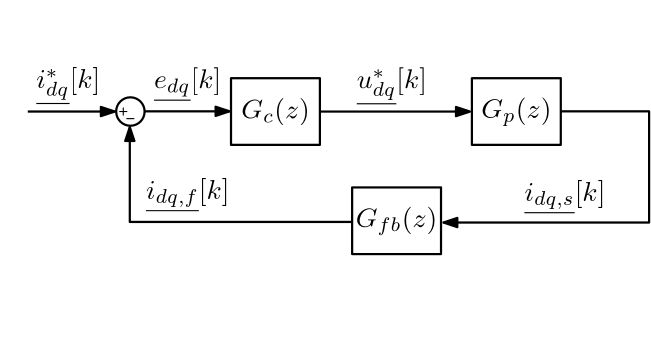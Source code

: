 <?xml version="1.0"?>
<!DOCTYPE ipe SYSTEM "ipe.dtd">
<ipe version="70215" creator="Ipe 7.2.15">
<info created="D:20200501134231" modified="D:20210110163351"/>
<ipestyle name="basic">
<symbol name="arrow/arc(spx)">
<path stroke="sym-stroke" fill="sym-stroke" pen="sym-pen">
0 0 m
-1 0.333 l
-1 -0.333 l
0 0 l
0 0 l
0 0 l
0 0 l
0 0 l
0 0 l
0 0 l
0 0 l
0 0 l
0 0 l
0 0 l
0 0 l
0 0 l
0 0 l
0 0 l
0 0 l
0 0 l
0 0 l
0 0 l
0 0 l
0 0 l
0 0 l
0 0 l
0 0 l
0 0 l
0 0 l
h
</path>
</symbol>
<symbol name="arrow/farc(spx)">
<path stroke="sym-stroke" fill="white" pen="sym-pen">
0 0 m
-1 0.333 l
-1 -0.333 l
0 0 l
0 0 l
0 0 l
0 0 l
0 0 l
0 0 l
0 0 l
0 0 l
0 0 l
0 0 l
0 0 l
0 0 l
0 0 l
0 0 l
0 0 l
0 0 l
0 0 l
0 0 l
0 0 l
0 0 l
0 0 l
0 0 l
0 0 l
0 0 l
0 0 l
0 0 l
h
</path>
</symbol>
<symbol name="arrow/ptarc(spx)">
<path stroke="sym-stroke" fill="sym-stroke" pen="sym-pen">
0 0 m
-1 0.333 l
-0.8 0 l
-1 -0.333 l
0 0 l
0 0 l
0 0 l
0 0 l
0 0 l
0 0 l
0 0 l
0 0 l
0 0 l
0 0 l
0 0 l
0 0 l
0 0 l
0 0 l
0 0 l
0 0 l
0 0 l
0 0 l
0 0 l
0 0 l
0 0 l
0 0 l
0 0 l
0 0 l
0 0 l
0 0 l
h
</path>
</symbol>
<symbol name="arrow/fptarc(spx)">
<path stroke="sym-stroke" fill="white" pen="sym-pen">
0 0 m
-1 0.333 l
-0.8 0 l
-1 -0.333 l
0 0 l
0 0 l
0 0 l
0 0 l
0 0 l
0 0 l
0 0 l
0 0 l
0 0 l
0 0 l
0 0 l
0 0 l
0 0 l
0 0 l
0 0 l
0 0 l
0 0 l
0 0 l
0 0 l
0 0 l
0 0 l
0 0 l
0 0 l
0 0 l
0 0 l
0 0 l
h
</path>
</symbol>
<symbol name="mark/circle(sx)" transformations="translations">
<path fill="sym-stroke">
0.6 0 0 0.6 0 0 e
0.4 0 0 0.4 0 0 e
</path>
</symbol>
<symbol name="mark/disk(sx)" transformations="translations">
<path fill="sym-stroke">
0.6 0 0 0.6 0 0 e
</path>
</symbol>
<symbol name="mark/fdisk(sfx)" transformations="translations">
<group>
<path fill="sym-fill">
0.5 0 0 0.5 0 0 e
</path>
<path fill="sym-stroke" fillrule="eofill">
0.6 0 0 0.6 0 0 e
0.4 0 0 0.4 0 0 e
</path>
</group>
</symbol>
<symbol name="mark/box(sx)" transformations="translations">
<path fill="sym-stroke" fillrule="eofill">
-0.6 -0.6 m
0.6 -0.6 l
0.6 0.6 l
-0.6 0.6 l
-0.6 -0.6 l
-0.6 -0.6 l
-0.6 -0.6 l
-0.6 -0.6 l
-0.6 -0.6 l
-0.6 -0.6 l
-0.6 -0.6 l
-0.6 -0.6 l
-0.6 -0.6 l
-0.6 -0.6 l
-0.6 -0.6 l
-0.6 -0.6 l
-0.6 -0.6 l
-0.6 -0.6 l
-0.6 -0.6 l
-0.6 -0.6 l
-0.6 -0.6 l
-0.6 -0.6 l
-0.6 -0.6 l
-0.6 -0.6 l
-0.6 -0.6 l
-0.6 -0.6 l
-0.6 -0.6 l
-0.6 -0.6 l
-0.6 -0.6 l
-0.6 -0.6 l
h
-0.4 -0.4 m
0.4 -0.4 l
0.4 0.4 l
-0.4 0.4 l
-0.4 -0.4 l
-0.4 -0.4 l
-0.4 -0.4 l
-0.4 -0.4 l
-0.4 -0.4 l
-0.4 -0.4 l
-0.4 -0.4 l
-0.4 -0.4 l
-0.4 -0.4 l
-0.4 -0.4 l
-0.4 -0.4 l
-0.4 -0.4 l
-0.4 -0.4 l
-0.4 -0.4 l
-0.4 -0.4 l
-0.4 -0.4 l
-0.4 -0.4 l
-0.4 -0.4 l
-0.4 -0.4 l
-0.4 -0.4 l
-0.4 -0.4 l
-0.4 -0.4 l
-0.4 -0.4 l
-0.4 -0.4 l
-0.4 -0.4 l
-0.4 -0.4 l
h
</path>
</symbol>
<symbol name="mark/square(sx)" transformations="translations">
<path fill="sym-stroke">
-0.6 -0.6 m
0.6 -0.6 l
0.6 0.6 l
-0.6 0.6 l
-0.6 -0.6 l
-0.6 -0.6 l
-0.6 -0.6 l
-0.6 -0.6 l
-0.6 -0.6 l
-0.6 -0.6 l
-0.6 -0.6 l
-0.6 -0.6 l
-0.6 -0.6 l
-0.6 -0.6 l
-0.6 -0.6 l
-0.6 -0.6 l
-0.6 -0.6 l
-0.6 -0.6 l
-0.6 -0.6 l
-0.6 -0.6 l
-0.6 -0.6 l
-0.6 -0.6 l
-0.6 -0.6 l
-0.6 -0.6 l
-0.6 -0.6 l
-0.6 -0.6 l
-0.6 -0.6 l
-0.6 -0.6 l
-0.6 -0.6 l
-0.6 -0.6 l
h
</path>
</symbol>
<symbol name="mark/fsquare(sfx)" transformations="translations">
<group>
<path fill="sym-fill">
-0.5 -0.5 m
0.5 -0.5 l
0.5 0.5 l
-0.5 0.5 l
-0.5 -0.5 l
-0.5 -0.5 l
-0.5 -0.5 l
-0.5 -0.5 l
-0.5 -0.5 l
-0.5 -0.5 l
-0.5 -0.5 l
-0.5 -0.5 l
-0.5 -0.5 l
-0.5 -0.5 l
-0.5 -0.5 l
-0.5 -0.5 l
-0.5 -0.5 l
-0.5 -0.5 l
-0.5 -0.5 l
-0.5 -0.5 l
-0.5 -0.5 l
-0.5 -0.5 l
-0.5 -0.5 l
-0.5 -0.5 l
-0.5 -0.5 l
-0.5 -0.5 l
-0.5 -0.5 l
-0.5 -0.5 l
-0.5 -0.5 l
-0.5 -0.5 l
h
</path>
<path fill="sym-stroke" fillrule="eofill">
-0.6 -0.6 m
0.6 -0.6 l
0.6 0.6 l
-0.6 0.6 l
-0.6 -0.6 l
-0.6 -0.6 l
-0.6 -0.6 l
-0.6 -0.6 l
-0.6 -0.6 l
-0.6 -0.6 l
-0.6 -0.6 l
-0.6 -0.6 l
-0.6 -0.6 l
-0.6 -0.6 l
-0.6 -0.6 l
-0.6 -0.6 l
-0.6 -0.6 l
-0.6 -0.6 l
-0.6 -0.6 l
-0.6 -0.6 l
-0.6 -0.6 l
-0.6 -0.6 l
-0.6 -0.6 l
-0.6 -0.6 l
-0.6 -0.6 l
-0.6 -0.6 l
-0.6 -0.6 l
-0.6 -0.6 l
-0.6 -0.6 l
-0.6 -0.6 l
h
-0.4 -0.4 m
0.4 -0.4 l
0.4 0.4 l
-0.4 0.4 l
-0.4 -0.4 l
-0.4 -0.4 l
-0.4 -0.4 l
-0.4 -0.4 l
-0.4 -0.4 l
-0.4 -0.4 l
-0.4 -0.4 l
-0.4 -0.4 l
-0.4 -0.4 l
-0.4 -0.4 l
-0.4 -0.4 l
-0.4 -0.4 l
-0.4 -0.4 l
-0.4 -0.4 l
-0.4 -0.4 l
-0.4 -0.4 l
-0.4 -0.4 l
-0.4 -0.4 l
-0.4 -0.4 l
-0.4 -0.4 l
-0.4 -0.4 l
-0.4 -0.4 l
-0.4 -0.4 l
-0.4 -0.4 l
-0.4 -0.4 l
-0.4 -0.4 l
h
</path>
</group>
</symbol>
<symbol name="mark/cross(sx)" transformations="translations">
<group>
<path fill="sym-stroke">
-0.43 -0.57 m
0.57 0.43 l
0.43 0.57 l
-0.57 -0.43 l
-0.43 -0.57 l
-0.43 -0.57 l
-0.43 -0.57 l
-0.43 -0.57 l
-0.43 -0.57 l
-0.43 -0.57 l
-0.43 -0.57 l
-0.43 -0.57 l
-0.43 -0.57 l
-0.43 -0.57 l
-0.43 -0.57 l
-0.43 -0.57 l
-0.43 -0.57 l
-0.43 -0.57 l
-0.43 -0.57 l
-0.43 -0.57 l
-0.43 -0.57 l
-0.43 -0.57 l
-0.43 -0.57 l
-0.43 -0.57 l
-0.43 -0.57 l
-0.43 -0.57 l
-0.43 -0.57 l
-0.43 -0.57 l
-0.43 -0.57 l
-0.43 -0.57 l
h
</path>
<path fill="sym-stroke">
-0.43 0.57 m
0.57 -0.43 l
0.43 -0.57 l
-0.57 0.43 l
-0.43 0.57 l
-0.43 0.57 l
-0.43 0.57 l
-0.43 0.57 l
-0.43 0.57 l
-0.43 0.57 l
-0.43 0.57 l
-0.43 0.57 l
-0.43 0.57 l
-0.43 0.57 l
-0.43 0.57 l
-0.43 0.57 l
-0.43 0.57 l
-0.43 0.57 l
-0.43 0.57 l
-0.43 0.57 l
-0.43 0.57 l
-0.43 0.57 l
-0.43 0.57 l
-0.43 0.57 l
-0.43 0.57 l
-0.43 0.57 l
-0.43 0.57 l
-0.43 0.57 l
-0.43 0.57 l
-0.43 0.57 l
h
</path>
</group>
</symbol>
<symbol name="arrow/fnormal(spx)">
<path stroke="sym-stroke" fill="white" pen="sym-pen">
0 0 m
-1 0.333 l
-1 -0.333 l
0 0 l
0 0 l
0 0 l
0 0 l
0 0 l
0 0 l
0 0 l
0 0 l
0 0 l
0 0 l
0 0 l
0 0 l
0 0 l
0 0 l
0 0 l
0 0 l
0 0 l
0 0 l
0 0 l
0 0 l
0 0 l
0 0 l
0 0 l
0 0 l
0 0 l
0 0 l
h
</path>
</symbol>
<symbol name="arrow/pointed(spx)">
<path stroke="sym-stroke" fill="sym-stroke" pen="sym-pen">
0 0 m
-1 0.333 l
-0.8 0 l
-1 -0.333 l
0 0 l
0 0 l
0 0 l
0 0 l
0 0 l
0 0 l
0 0 l
0 0 l
0 0 l
0 0 l
0 0 l
0 0 l
0 0 l
0 0 l
0 0 l
0 0 l
0 0 l
0 0 l
0 0 l
0 0 l
0 0 l
0 0 l
0 0 l
0 0 l
0 0 l
0 0 l
h
</path>
</symbol>
<symbol name="arrow/fpointed(spx)">
<path stroke="sym-stroke" fill="white" pen="sym-pen">
0 0 m
-1 0.333 l
-0.8 0 l
-1 -0.333 l
0 0 l
0 0 l
0 0 l
0 0 l
0 0 l
0 0 l
0 0 l
0 0 l
0 0 l
0 0 l
0 0 l
0 0 l
0 0 l
0 0 l
0 0 l
0 0 l
0 0 l
0 0 l
0 0 l
0 0 l
0 0 l
0 0 l
0 0 l
0 0 l
0 0 l
0 0 l
h
</path>
</symbol>
<symbol name="arrow/linear(spx)">
<path stroke="sym-stroke" pen="sym-pen">
-1 0.333 m
0 0 l
-1 -0.333 l
</path>
</symbol>
<symbol name="arrow/fdouble(spx)">
<path stroke="sym-stroke" fill="white" pen="sym-pen">
0 0 m
-1 0.333 l
-1 -0.333 l
0 0 l
0 0 l
0 0 l
0 0 l
0 0 l
0 0 l
0 0 l
0 0 l
0 0 l
0 0 l
0 0 l
0 0 l
0 0 l
0 0 l
0 0 l
0 0 l
0 0 l
0 0 l
0 0 l
0 0 l
0 0 l
0 0 l
0 0 l
0 0 l
0 0 l
0 0 l
h
-1 0 m
-2 0.333 l
-2 -0.333 l
-1 0 l
-1 0 l
-1 0 l
-1 0 l
-1 0 l
-1 0 l
-1 0 l
-1 0 l
-1 0 l
-1 0 l
-1 0 l
-1 0 l
-1 0 l
-1 0 l
-1 0 l
-1 0 l
-1 0 l
-1 0 l
-1 0 l
-1 0 l
-1 0 l
-1 0 l
-1 0 l
-1 0 l
-1 0 l
-1 0 l
h
</path>
</symbol>
<symbol name="arrow/double(spx)">
<path stroke="sym-stroke" fill="sym-stroke" pen="sym-pen">
0 0 m
-1 0.333 l
-1 -0.333 l
0 0 l
0 0 l
0 0 l
0 0 l
0 0 l
0 0 l
0 0 l
0 0 l
0 0 l
0 0 l
0 0 l
0 0 l
0 0 l
0 0 l
0 0 l
0 0 l
0 0 l
0 0 l
0 0 l
0 0 l
0 0 l
0 0 l
0 0 l
0 0 l
0 0 l
0 0 l
h
-1 0 m
-2 0.333 l
-2 -0.333 l
-1 0 l
-1 0 l
-1 0 l
-1 0 l
-1 0 l
-1 0 l
-1 0 l
-1 0 l
-1 0 l
-1 0 l
-1 0 l
-1 0 l
-1 0 l
-1 0 l
-1 0 l
-1 0 l
-1 0 l
-1 0 l
-1 0 l
-1 0 l
-1 0 l
-1 0 l
-1 0 l
-1 0 l
-1 0 l
-1 0 l
h
</path>
</symbol>
<pen name="heavier" value="0.8"/>
<pen name="fat" value="1.2"/>
<pen name="ultrafat" value="2"/>
<symbolsize name="large" value="5"/>
<symbolsize name="small" value="2"/>
<symbolsize name="tiny" value="1.1"/>
<arrowsize name="large" value="10"/>
<arrowsize name="small" value="5"/>
<arrowsize name="tiny" value="3"/>
<color name="red" value="1 0 0"/>
<color name="green" value="0 1 0"/>
<color name="blue" value="0 0 1"/>
<color name="yellow" value="1 1 0"/>
<color name="orange" value="1 0.647 0"/>
<color name="gold" value="1 0.843 0"/>
<color name="purple" value="0.627 0.125 0.941"/>
<color name="gray" value="0.745"/>
<color name="brown" value="0.647 0.165 0.165"/>
<color name="navy" value="0 0 0.502"/>
<color name="pink" value="1 0.753 0.796"/>
<color name="seagreen" value="0.18 0.545 0.341"/>
<color name="turquoise" value="0.251 0.878 0.816"/>
<color name="violet" value="0.933 0.51 0.933"/>
<color name="darkblue" value="0 0 0.545"/>
<color name="darkcyan" value="0 0.545 0.545"/>
<color name="darkgray" value="0.663"/>
<color name="darkgreen" value="0 0.392 0"/>
<color name="darkmagenta" value="0.545 0 0.545"/>
<color name="darkorange" value="1 0.549 0"/>
<color name="darkred" value="0.545 0 0"/>
<color name="lightblue" value="0.678 0.847 0.902"/>
<color name="lightcyan" value="0.878 1 1"/>
<color name="lightgray" value="0.827"/>
<color name="lightgreen" value="0.565 0.933 0.565"/>
<color name="lightyellow" value="1 1 0.878"/>
<dashstyle name="dashed" value="[4] 0"/>
<dashstyle name="dotted" value="[1 3] 0"/>
<dashstyle name="dash dotted" value="[4 2 1 2] 0"/>
<dashstyle name="dash dot dotted" value="[4 2 1 2 1 2] 0"/>
<textsize name="large" value="\large"/>
<textsize name="Large" value="\Large"/>
<textsize name="LARGE" value="\LARGE"/>
<textsize name="huge" value="\huge"/>
<textsize name="Huge" value="\Huge"/>
<textsize name="small" value="\small"/>
<textsize name="footnote" value="\footnotesize"/>
<textsize name="tiny" value="\tiny"/>
<textstyle name="center" begin="\begin{center}" end="\end{center}"/>
<textstyle name="itemize" begin="\begin{itemize}" end="\end{itemize}"/>
<textstyle name="item" begin="\begin{itemize}\item{}" end="\end{itemize}"/>
<gridsize name="4 pts" value="4"/>
<gridsize name="8 pts (~3 mm)" value="8"/>
<gridsize name="16 pts (~6 mm)" value="16"/>
<gridsize name="32 pts (~12 mm)" value="32"/>
<gridsize name="10 pts (~3.5 mm)" value="10"/>
<gridsize name="20 pts (~7 mm)" value="20"/>
<gridsize name="14 pts (~5 mm)" value="14"/>
<gridsize name="28 pts (~10 mm)" value="28"/>
<gridsize name="56 pts (~20 mm)" value="56"/>
<anglesize name="90 deg" value="90"/>
<anglesize name="60 deg" value="60"/>
<anglesize name="45 deg" value="45"/>
<anglesize name="30 deg" value="30"/>
<anglesize name="22.5 deg" value="22.5"/>
<opacity name="10%" value="0.1"/>
<opacity name="30%" value="0.3"/>
<opacity name="50%" value="0.5"/>
<opacity name="75%" value="0.75"/>
<tiling name="falling" angle="-60" step="4" width="1"/>
<tiling name="rising" angle="30" step="4" width="1"/>
</ipestyle>
<page>
<layer name="alpha"/>
<layer name="beta"/>
<view layers="alpha beta" active="alpha"/>
<path layer="alpha" matrix="1.06776 0 0 1.61213 62.057 -434.854" fill="white">
206.818 740.077 m
206.818 738.923 l
204.793 738.923 l
204.793 740.077 l
206.818 740.077 l
206.818 740.077 l
206.818 740.077 l
206.818 740.077 l
206.818 740.077 l
206.818 740.077 l
206.818 740.077 l
206.818 740.077 l
206.818 740.077 l
206.818 740.077 l
206.818 740.077 l
206.818 740.077 l
206.818 740.077 l
206.818 740.077 l
206.818 740.077 l
206.818 740.077 l
206.818 740.077 l
206.818 740.077 l
206.818 740.077 l
206.818 740.077 l
206.818 740.077 l
206.818 740.077 l
206.818 740.077 l
h
</path>
<path matrix="1 0 0 1 -52.7953 0" stroke="black">
123.093 634.088 m
123.093 634.088 l
123.093 634.088 l
123.093 634.088 l
123.093 634.088 l
123.093 634.088 l
123.093 634.088 l
123.093 634.088 l
123.093 634.088 l
123.093 634.088 l
123.093 634.088 l
123.093 634.088 l
123.093 634.088 l
123.093 634.088 l
123.093 634.088 l
123.093 634.088 l
123.093 634.088 l
123.093 634.088 l
123.093 634.088 l
h
</path>
<path matrix="1.06776 0 0 1.61213 61.127 -433.148" fill="white">
206.818 740.077 m
206.818 738.923 l
204.793 738.923 l
204.793 740.077 l
206.818 740.077 l
206.818 740.077 l
206.818 740.077 l
206.818 740.077 l
206.818 740.077 l
206.818 740.077 l
206.818 740.077 l
206.818 740.077 l
206.818 740.077 l
206.818 740.077 l
206.818 740.077 l
206.818 740.077 l
206.818 740.077 l
206.818 740.077 l
206.818 740.077 l
206.818 740.077 l
206.818 740.077 l
206.818 740.077 l
206.818 740.077 l
206.818 740.077 l
206.818 740.077 l
h
</path>
<group clip="65.0145 737.237 m
65.0145 666.509 l
317.183 666.509 l
317.183 737.237 l
65.0145 737.237 l
65.0145 737.237 l
h
">
<path matrix="1.3048 0 0 -0.508304 -107.793 1067.68" stroke="black" pen="heavier" arrow="normal/small">
144 684 m
168 684 l
</path>
<group matrix="1 0 0 1 17.2614 0">
<text matrix="1 0 0 1 -16 4" transformations="translations" pos="168 716" stroke="black" type="label" width="24.712" height="7.473" depth="2.49" halign="center" valign="center" style="math">G_{c}(z)</text>
<path matrix="0.5 0 0 1 32 -16" stroke="black" pen="heavier">
208 748 m
208 724 l
272 724 l
272 748 l
208 748 l
208 748 l
208 748 l
208 748 l
208 748 l
208 748 l
208 748 l
208 748 l
208 748 l
208 748 l
208 748 l
208 748 l
208 748 l
208 748 l
208 748 l
208 748 l
208 748 l
208 748 l
208 748 l
208 748 l
208 748 l
208 748 l
208 748 l
208 748 l
208 748 l
208 748 l
208 748 l
h
</path>
</group>
<text matrix="1 0 0 1 -18.2479 12.3364" transformations="translations" pos="168 716" stroke="black" type="label" width="24.221" height="7.475" depth="4.84" halign="right" valign="baseline" style="math">\underline{e_{dq}} [k]</text>
<text matrix="1 0 0 1 55.822 12.3747" transformations="translations" pos="168 716" stroke="black" type="label" width="25.285" height="7.472" depth="6.17" halign="right" valign="baseline" style="math">\underline{u_{dq}^*} [k]</text>
<group matrix="0.64 0 0 0.64 50.4751 259.2">
<path matrix="1 0 0 1 -72 36" stroke="black" pen="heavier">
8 0 0 8 176 684 e
</path>
<group matrix="0.5 0 0 0.5 36 440">
<path stroke="black" cap="1" join="1">
124 560 m
132 560 l
</path>
<path matrix="0 1 -1 0 688 432" stroke="black" cap="1" join="1">
124 560 m
132 560 l
</path>
</group>
<group matrix="0.5 0 0 0.5 34 436">
<path matrix="1 0 0 1 12 0" stroke="black" cap="1" join="1">
124 560 m
132 560 l
</path>
</group>
</group>
<text matrix="1 0 0 1 -61.8213 12.4657" transformations="translations" pos="168 716" stroke="black" type="label" width="23.014" height="7.472" depth="6.17" halign="right" valign="baseline" style="math">\underline{i_{dq}^*} [k]</text>
<text matrix="1 0 0 1 -15.2859 -27.4492" transformations="translations" pos="168 716" stroke="black" type="label" width="30.047" height="7.475" depth="4.84" halign="right" valign="baseline" style="math">\underline{i_{dq,f}} [k]</text>
<path matrix="0.817164 0 0 1.08901 41.8504 -64.0538" stroke="black" pen="heavier" arrow="normal/small">
98.4519 720.039 m
135.672 720.039 l
</path>
<path matrix="1.49051 0 0 47.5409 -64.835 -33508.51" stroke="black" pen="heavier" arrow="normal/small">
167.962 719.98 m
204.019 719.98 l
</path>
<text matrix="1 0 0 1 120.018 -28.1838" transformations="translations" pos="168 716" stroke="black" type="label" width="29.141" height="7.475" depth="4.84" halign="right" valign="baseline" style="math">\underline{i_{dq,s}} [k]</text>
<group matrix="1 0 0 1 60.8651 -39.3158">
<text matrix="1 0 0 1 -16 4" transformations="translations" pos="168 716" stroke="black" type="label" width="29.321" height="7.472" depth="2.85" halign="center" valign="center" style="math">G_{fb}(z)</text>
<path matrix="0.5 0 0 1 32 -16" stroke="black" pen="heavier">
208 748 m
208 724 l
272 724 l
272 748 l
208 748 l
208 748 l
208 748 l
208 748 l
208 748 l
208 748 l
208 748 l
208 748 l
208 748 l
208 748 l
208 748 l
208 748 l
208 748 l
208 748 l
208 748 l
208 748 l
208 748 l
208 748 l
208 748 l
208 748 l
208 748 l
208 748 l
208 748 l
208 748 l
208 748 l
208 748 l
208 748 l
208 748 l
h
</path>
</group>
<group matrix="1 0 0 1 103.982 0">
<text matrix="1 0 0 1 -16 4" transformations="translations" pos="168 716" stroke="black" type="label" width="25.258" height="7.472" depth="2.85" halign="center" valign="center" style="math">G_{p}(z)</text>
<path matrix="0.5 0 0 1 32 -16" stroke="black" pen="heavier">
208 748 m
208 724 l
272 724 l
272 748 l
208 748 l
208 748 l
208 748 l
208 748 l
208 748 l
208 748 l
208 748 l
208 748 l
208 748 l
208 748 l
208 748 l
208 748 l
208 748 l
208 748 l
208 748 l
208 748 l
208 748 l
208 748 l
208 748 l
208 748 l
208 748 l
208 748 l
208 748 l
208 748 l
208 748 l
208 748 l
208 748 l
208 748 l
h
</path>
</group>
<path matrix="1 0 0 0.971905 0 20.2302" stroke="black" pen="heavier" arrow="normal/small">
272.161 720.07 m
303.777 720.07 l
303.777 678.886 l
229.73 678.886 l
</path>
<path stroke="black" pen="heavier" arrow="normal/small">
196.554 680.255 m
116.827 680.255 l
116.827 714.398 l
</path>
</group>
</page>
</ipe>
